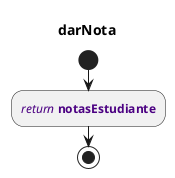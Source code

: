 @startuml
title darNota
start
:<color:INDIGO><i>return</i></color> <color:INDIGO><b>notasEstudiante</b></color>;
stop
@enduml
